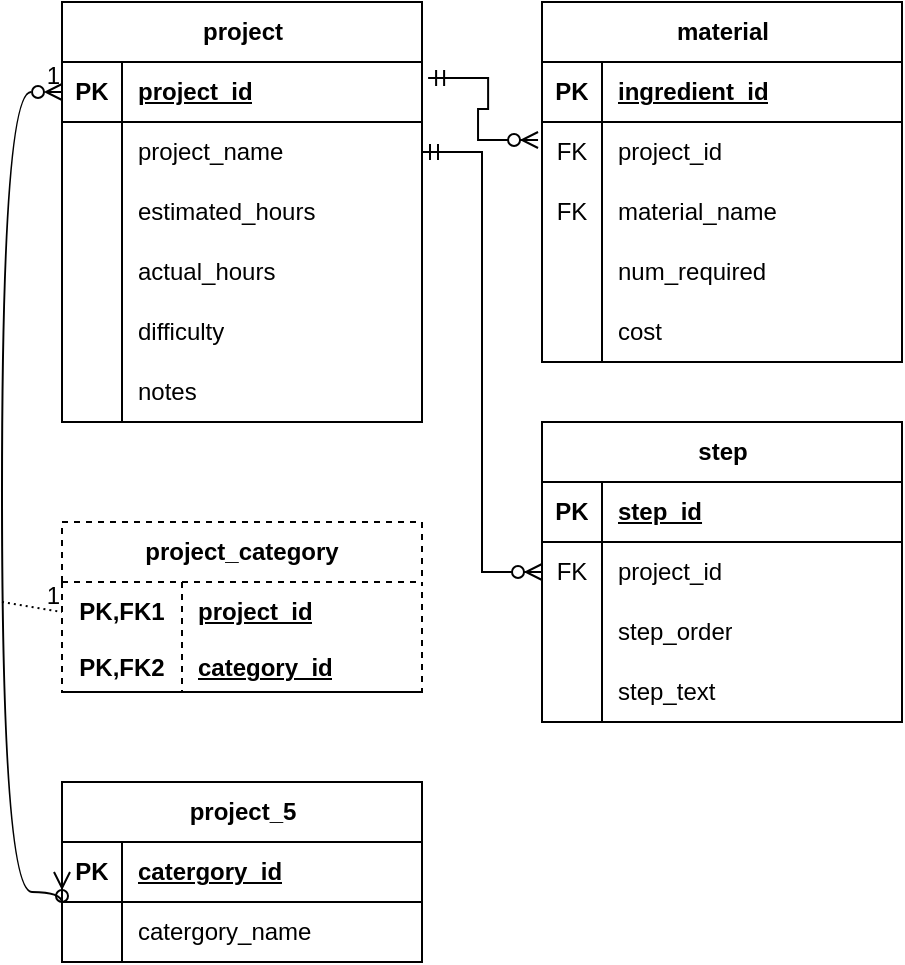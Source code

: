 <mxfile version="22.0.2" type="device">
  <diagram name="Page-1" id="rslgoJLFLrBEzZCDZkSf">
    <mxGraphModel dx="858" dy="650" grid="1" gridSize="10" guides="1" tooltips="1" connect="1" arrows="1" fold="1" page="1" pageScale="1" pageWidth="850" pageHeight="1100" math="0" shadow="0">
      <root>
        <mxCell id="0" />
        <mxCell id="1" parent="0" />
        <mxCell id="GViQgAt1-kekPMx3nuWz-1" value="project" style="shape=table;startSize=30;container=1;collapsible=1;childLayout=tableLayout;fixedRows=1;rowLines=0;fontStyle=1;align=center;resizeLast=1;html=1;" parent="1" vertex="1">
          <mxGeometry x="40" y="100" width="180" height="210" as="geometry" />
        </mxCell>
        <mxCell id="GViQgAt1-kekPMx3nuWz-2" value="" style="shape=tableRow;horizontal=0;startSize=0;swimlaneHead=0;swimlaneBody=0;fillColor=none;collapsible=0;dropTarget=0;points=[[0,0.5],[1,0.5]];portConstraint=eastwest;top=0;left=0;right=0;bottom=1;" parent="GViQgAt1-kekPMx3nuWz-1" vertex="1">
          <mxGeometry y="30" width="180" height="30" as="geometry" />
        </mxCell>
        <mxCell id="GViQgAt1-kekPMx3nuWz-3" value="PK" style="shape=partialRectangle;connectable=0;fillColor=none;top=0;left=0;bottom=0;right=0;fontStyle=1;overflow=hidden;whiteSpace=wrap;html=1;" parent="GViQgAt1-kekPMx3nuWz-2" vertex="1">
          <mxGeometry width="30" height="30" as="geometry">
            <mxRectangle width="30" height="30" as="alternateBounds" />
          </mxGeometry>
        </mxCell>
        <mxCell id="GViQgAt1-kekPMx3nuWz-4" value="project_id" style="shape=partialRectangle;connectable=0;fillColor=none;top=0;left=0;bottom=0;right=0;align=left;spacingLeft=6;fontStyle=5;overflow=hidden;whiteSpace=wrap;html=1;" parent="GViQgAt1-kekPMx3nuWz-2" vertex="1">
          <mxGeometry x="30" width="150" height="30" as="geometry">
            <mxRectangle width="150" height="30" as="alternateBounds" />
          </mxGeometry>
        </mxCell>
        <mxCell id="GViQgAt1-kekPMx3nuWz-5" value="" style="shape=tableRow;horizontal=0;startSize=0;swimlaneHead=0;swimlaneBody=0;fillColor=none;collapsible=0;dropTarget=0;points=[[0,0.5],[1,0.5]];portConstraint=eastwest;top=0;left=0;right=0;bottom=0;" parent="GViQgAt1-kekPMx3nuWz-1" vertex="1">
          <mxGeometry y="60" width="180" height="30" as="geometry" />
        </mxCell>
        <mxCell id="GViQgAt1-kekPMx3nuWz-6" value="" style="shape=partialRectangle;connectable=0;fillColor=none;top=0;left=0;bottom=0;right=0;editable=1;overflow=hidden;whiteSpace=wrap;html=1;" parent="GViQgAt1-kekPMx3nuWz-5" vertex="1">
          <mxGeometry width="30" height="30" as="geometry">
            <mxRectangle width="30" height="30" as="alternateBounds" />
          </mxGeometry>
        </mxCell>
        <mxCell id="GViQgAt1-kekPMx3nuWz-7" value="project_name" style="shape=partialRectangle;connectable=0;fillColor=none;top=0;left=0;bottom=0;right=0;align=left;spacingLeft=6;overflow=hidden;whiteSpace=wrap;html=1;" parent="GViQgAt1-kekPMx3nuWz-5" vertex="1">
          <mxGeometry x="30" width="150" height="30" as="geometry">
            <mxRectangle width="150" height="30" as="alternateBounds" />
          </mxGeometry>
        </mxCell>
        <mxCell id="GViQgAt1-kekPMx3nuWz-8" value="" style="shape=tableRow;horizontal=0;startSize=0;swimlaneHead=0;swimlaneBody=0;fillColor=none;collapsible=0;dropTarget=0;points=[[0,0.5],[1,0.5]];portConstraint=eastwest;top=0;left=0;right=0;bottom=0;" parent="GViQgAt1-kekPMx3nuWz-1" vertex="1">
          <mxGeometry y="90" width="180" height="30" as="geometry" />
        </mxCell>
        <mxCell id="GViQgAt1-kekPMx3nuWz-9" value="" style="shape=partialRectangle;connectable=0;fillColor=none;top=0;left=0;bottom=0;right=0;editable=1;overflow=hidden;whiteSpace=wrap;html=1;" parent="GViQgAt1-kekPMx3nuWz-8" vertex="1">
          <mxGeometry width="30" height="30" as="geometry">
            <mxRectangle width="30" height="30" as="alternateBounds" />
          </mxGeometry>
        </mxCell>
        <mxCell id="GViQgAt1-kekPMx3nuWz-10" value="estimated_hours" style="shape=partialRectangle;connectable=0;fillColor=none;top=0;left=0;bottom=0;right=0;align=left;spacingLeft=6;overflow=hidden;whiteSpace=wrap;html=1;" parent="GViQgAt1-kekPMx3nuWz-8" vertex="1">
          <mxGeometry x="30" width="150" height="30" as="geometry">
            <mxRectangle width="150" height="30" as="alternateBounds" />
          </mxGeometry>
        </mxCell>
        <mxCell id="GViQgAt1-kekPMx3nuWz-11" value="" style="shape=tableRow;horizontal=0;startSize=0;swimlaneHead=0;swimlaneBody=0;fillColor=none;collapsible=0;dropTarget=0;points=[[0,0.5],[1,0.5]];portConstraint=eastwest;top=0;left=0;right=0;bottom=0;" parent="GViQgAt1-kekPMx3nuWz-1" vertex="1">
          <mxGeometry y="120" width="180" height="30" as="geometry" />
        </mxCell>
        <mxCell id="GViQgAt1-kekPMx3nuWz-12" value="" style="shape=partialRectangle;connectable=0;fillColor=none;top=0;left=0;bottom=0;right=0;editable=1;overflow=hidden;whiteSpace=wrap;html=1;" parent="GViQgAt1-kekPMx3nuWz-11" vertex="1">
          <mxGeometry width="30" height="30" as="geometry">
            <mxRectangle width="30" height="30" as="alternateBounds" />
          </mxGeometry>
        </mxCell>
        <mxCell id="GViQgAt1-kekPMx3nuWz-13" value="actual_hours" style="shape=partialRectangle;connectable=0;fillColor=none;top=0;left=0;bottom=0;right=0;align=left;spacingLeft=6;overflow=hidden;whiteSpace=wrap;html=1;" parent="GViQgAt1-kekPMx3nuWz-11" vertex="1">
          <mxGeometry x="30" width="150" height="30" as="geometry">
            <mxRectangle width="150" height="30" as="alternateBounds" />
          </mxGeometry>
        </mxCell>
        <mxCell id="GViQgAt1-kekPMx3nuWz-14" style="shape=tableRow;horizontal=0;startSize=0;swimlaneHead=0;swimlaneBody=0;fillColor=none;collapsible=0;dropTarget=0;points=[[0,0.5],[1,0.5]];portConstraint=eastwest;top=0;left=0;right=0;bottom=0;" parent="GViQgAt1-kekPMx3nuWz-1" vertex="1">
          <mxGeometry y="150" width="180" height="30" as="geometry" />
        </mxCell>
        <mxCell id="GViQgAt1-kekPMx3nuWz-15" style="shape=partialRectangle;connectable=0;fillColor=none;top=0;left=0;bottom=0;right=0;editable=1;overflow=hidden;whiteSpace=wrap;html=1;" parent="GViQgAt1-kekPMx3nuWz-14" vertex="1">
          <mxGeometry width="30" height="30" as="geometry">
            <mxRectangle width="30" height="30" as="alternateBounds" />
          </mxGeometry>
        </mxCell>
        <mxCell id="GViQgAt1-kekPMx3nuWz-16" value="difficulty" style="shape=partialRectangle;connectable=0;fillColor=none;top=0;left=0;bottom=0;right=0;align=left;spacingLeft=6;overflow=hidden;whiteSpace=wrap;html=1;" parent="GViQgAt1-kekPMx3nuWz-14" vertex="1">
          <mxGeometry x="30" width="150" height="30" as="geometry">
            <mxRectangle width="150" height="30" as="alternateBounds" />
          </mxGeometry>
        </mxCell>
        <mxCell id="GViQgAt1-kekPMx3nuWz-17" style="shape=tableRow;horizontal=0;startSize=0;swimlaneHead=0;swimlaneBody=0;fillColor=none;collapsible=0;dropTarget=0;points=[[0,0.5],[1,0.5]];portConstraint=eastwest;top=0;left=0;right=0;bottom=0;" parent="GViQgAt1-kekPMx3nuWz-1" vertex="1">
          <mxGeometry y="180" width="180" height="30" as="geometry" />
        </mxCell>
        <mxCell id="GViQgAt1-kekPMx3nuWz-18" style="shape=partialRectangle;connectable=0;fillColor=none;top=0;left=0;bottom=0;right=0;editable=1;overflow=hidden;whiteSpace=wrap;html=1;" parent="GViQgAt1-kekPMx3nuWz-17" vertex="1">
          <mxGeometry width="30" height="30" as="geometry">
            <mxRectangle width="30" height="30" as="alternateBounds" />
          </mxGeometry>
        </mxCell>
        <mxCell id="GViQgAt1-kekPMx3nuWz-19" value="notes" style="shape=partialRectangle;connectable=0;fillColor=none;top=0;left=0;bottom=0;right=0;align=left;spacingLeft=6;overflow=hidden;whiteSpace=wrap;html=1;" parent="GViQgAt1-kekPMx3nuWz-17" vertex="1">
          <mxGeometry x="30" width="150" height="30" as="geometry">
            <mxRectangle width="150" height="30" as="alternateBounds" />
          </mxGeometry>
        </mxCell>
        <mxCell id="GViQgAt1-kekPMx3nuWz-23" value="material" style="shape=table;startSize=30;container=1;collapsible=1;childLayout=tableLayout;fixedRows=1;rowLines=0;fontStyle=1;align=center;resizeLast=1;html=1;" parent="1" vertex="1">
          <mxGeometry x="280" y="100" width="180" height="180" as="geometry" />
        </mxCell>
        <mxCell id="GViQgAt1-kekPMx3nuWz-24" value="" style="shape=tableRow;horizontal=0;startSize=0;swimlaneHead=0;swimlaneBody=0;fillColor=none;collapsible=0;dropTarget=0;points=[[0,0.5],[1,0.5]];portConstraint=eastwest;top=0;left=0;right=0;bottom=1;" parent="GViQgAt1-kekPMx3nuWz-23" vertex="1">
          <mxGeometry y="30" width="180" height="30" as="geometry" />
        </mxCell>
        <mxCell id="GViQgAt1-kekPMx3nuWz-25" value="PK" style="shape=partialRectangle;connectable=0;fillColor=none;top=0;left=0;bottom=0;right=0;fontStyle=1;overflow=hidden;whiteSpace=wrap;html=1;" parent="GViQgAt1-kekPMx3nuWz-24" vertex="1">
          <mxGeometry width="30" height="30" as="geometry">
            <mxRectangle width="30" height="30" as="alternateBounds" />
          </mxGeometry>
        </mxCell>
        <mxCell id="GViQgAt1-kekPMx3nuWz-26" value="ingredient_id" style="shape=partialRectangle;connectable=0;fillColor=none;top=0;left=0;bottom=0;right=0;align=left;spacingLeft=6;fontStyle=5;overflow=hidden;whiteSpace=wrap;html=1;" parent="GViQgAt1-kekPMx3nuWz-24" vertex="1">
          <mxGeometry x="30" width="150" height="30" as="geometry">
            <mxRectangle width="150" height="30" as="alternateBounds" />
          </mxGeometry>
        </mxCell>
        <mxCell id="GViQgAt1-kekPMx3nuWz-27" value="" style="shape=tableRow;horizontal=0;startSize=0;swimlaneHead=0;swimlaneBody=0;fillColor=none;collapsible=0;dropTarget=0;points=[[0,0.5],[1,0.5]];portConstraint=eastwest;top=0;left=0;right=0;bottom=0;" parent="GViQgAt1-kekPMx3nuWz-23" vertex="1">
          <mxGeometry y="60" width="180" height="30" as="geometry" />
        </mxCell>
        <mxCell id="GViQgAt1-kekPMx3nuWz-28" value="FK" style="shape=partialRectangle;connectable=0;fillColor=none;top=0;left=0;bottom=0;right=0;editable=1;overflow=hidden;whiteSpace=wrap;html=1;" parent="GViQgAt1-kekPMx3nuWz-27" vertex="1">
          <mxGeometry width="30" height="30" as="geometry">
            <mxRectangle width="30" height="30" as="alternateBounds" />
          </mxGeometry>
        </mxCell>
        <mxCell id="GViQgAt1-kekPMx3nuWz-29" value="project_id" style="shape=partialRectangle;connectable=0;fillColor=none;top=0;left=0;bottom=0;right=0;align=left;spacingLeft=6;overflow=hidden;whiteSpace=wrap;html=1;" parent="GViQgAt1-kekPMx3nuWz-27" vertex="1">
          <mxGeometry x="30" width="150" height="30" as="geometry">
            <mxRectangle width="150" height="30" as="alternateBounds" />
          </mxGeometry>
        </mxCell>
        <mxCell id="GViQgAt1-kekPMx3nuWz-151" value="" style="shape=tableRow;horizontal=0;startSize=0;swimlaneHead=0;swimlaneBody=0;fillColor=none;collapsible=0;dropTarget=0;points=[[0,0.5],[1,0.5]];portConstraint=eastwest;top=0;left=0;right=0;bottom=0;" parent="GViQgAt1-kekPMx3nuWz-23" vertex="1">
          <mxGeometry y="90" width="180" height="30" as="geometry" />
        </mxCell>
        <mxCell id="GViQgAt1-kekPMx3nuWz-152" value="FK" style="shape=partialRectangle;connectable=0;fillColor=none;top=0;left=0;bottom=0;right=0;editable=1;overflow=hidden;whiteSpace=wrap;html=1;" parent="GViQgAt1-kekPMx3nuWz-151" vertex="1">
          <mxGeometry width="30" height="30" as="geometry">
            <mxRectangle width="30" height="30" as="alternateBounds" />
          </mxGeometry>
        </mxCell>
        <mxCell id="GViQgAt1-kekPMx3nuWz-153" value="material_name" style="shape=partialRectangle;connectable=0;fillColor=none;top=0;left=0;bottom=0;right=0;align=left;spacingLeft=6;overflow=hidden;whiteSpace=wrap;html=1;" parent="GViQgAt1-kekPMx3nuWz-151" vertex="1">
          <mxGeometry x="30" width="150" height="30" as="geometry">
            <mxRectangle width="150" height="30" as="alternateBounds" />
          </mxGeometry>
        </mxCell>
        <mxCell id="GViQgAt1-kekPMx3nuWz-30" value="" style="shape=tableRow;horizontal=0;startSize=0;swimlaneHead=0;swimlaneBody=0;fillColor=none;collapsible=0;dropTarget=0;points=[[0,0.5],[1,0.5]];portConstraint=eastwest;top=0;left=0;right=0;bottom=0;" parent="GViQgAt1-kekPMx3nuWz-23" vertex="1">
          <mxGeometry y="120" width="180" height="30" as="geometry" />
        </mxCell>
        <mxCell id="GViQgAt1-kekPMx3nuWz-31" value="" style="shape=partialRectangle;connectable=0;fillColor=none;top=0;left=0;bottom=0;right=0;editable=1;overflow=hidden;whiteSpace=wrap;html=1;" parent="GViQgAt1-kekPMx3nuWz-30" vertex="1">
          <mxGeometry width="30" height="30" as="geometry">
            <mxRectangle width="30" height="30" as="alternateBounds" />
          </mxGeometry>
        </mxCell>
        <mxCell id="GViQgAt1-kekPMx3nuWz-32" value="num_required" style="shape=partialRectangle;connectable=0;fillColor=none;top=0;left=0;bottom=0;right=0;align=left;spacingLeft=6;overflow=hidden;whiteSpace=wrap;html=1;" parent="GViQgAt1-kekPMx3nuWz-30" vertex="1">
          <mxGeometry x="30" width="150" height="30" as="geometry">
            <mxRectangle width="150" height="30" as="alternateBounds" />
          </mxGeometry>
        </mxCell>
        <mxCell id="GViQgAt1-kekPMx3nuWz-45" style="shape=tableRow;horizontal=0;startSize=0;swimlaneHead=0;swimlaneBody=0;fillColor=none;collapsible=0;dropTarget=0;points=[[0,0.5],[1,0.5]];portConstraint=eastwest;top=0;left=0;right=0;bottom=0;" parent="GViQgAt1-kekPMx3nuWz-23" vertex="1">
          <mxGeometry y="150" width="180" height="30" as="geometry" />
        </mxCell>
        <mxCell id="GViQgAt1-kekPMx3nuWz-46" style="shape=partialRectangle;connectable=0;fillColor=none;top=0;left=0;bottom=0;right=0;editable=1;overflow=hidden;whiteSpace=wrap;html=1;" parent="GViQgAt1-kekPMx3nuWz-45" vertex="1">
          <mxGeometry width="30" height="30" as="geometry">
            <mxRectangle width="30" height="30" as="alternateBounds" />
          </mxGeometry>
        </mxCell>
        <mxCell id="GViQgAt1-kekPMx3nuWz-47" value="cost" style="shape=partialRectangle;connectable=0;fillColor=none;top=0;left=0;bottom=0;right=0;align=left;spacingLeft=6;overflow=hidden;whiteSpace=wrap;html=1;" parent="GViQgAt1-kekPMx3nuWz-45" vertex="1">
          <mxGeometry x="30" width="150" height="30" as="geometry">
            <mxRectangle width="150" height="30" as="alternateBounds" />
          </mxGeometry>
        </mxCell>
        <mxCell id="GViQgAt1-kekPMx3nuWz-61" value="step" style="shape=table;startSize=30;container=1;collapsible=1;childLayout=tableLayout;fixedRows=1;rowLines=0;fontStyle=1;align=center;resizeLast=1;html=1;" parent="1" vertex="1">
          <mxGeometry x="280" y="310" width="180" height="150" as="geometry" />
        </mxCell>
        <mxCell id="GViQgAt1-kekPMx3nuWz-62" value="" style="shape=tableRow;horizontal=0;startSize=0;swimlaneHead=0;swimlaneBody=0;fillColor=none;collapsible=0;dropTarget=0;points=[[0,0.5],[1,0.5]];portConstraint=eastwest;top=0;left=0;right=0;bottom=1;" parent="GViQgAt1-kekPMx3nuWz-61" vertex="1">
          <mxGeometry y="30" width="180" height="30" as="geometry" />
        </mxCell>
        <mxCell id="GViQgAt1-kekPMx3nuWz-63" value="PK" style="shape=partialRectangle;connectable=0;fillColor=none;top=0;left=0;bottom=0;right=0;fontStyle=1;overflow=hidden;whiteSpace=wrap;html=1;" parent="GViQgAt1-kekPMx3nuWz-62" vertex="1">
          <mxGeometry width="30" height="30" as="geometry">
            <mxRectangle width="30" height="30" as="alternateBounds" />
          </mxGeometry>
        </mxCell>
        <mxCell id="GViQgAt1-kekPMx3nuWz-64" value="step_id&lt;span style=&quot;white-space: pre;&quot;&gt;&#x9;&lt;/span&gt;&lt;br&gt;" style="shape=partialRectangle;connectable=0;fillColor=none;top=0;left=0;bottom=0;right=0;align=left;spacingLeft=6;fontStyle=5;overflow=hidden;whiteSpace=wrap;html=1;" parent="GViQgAt1-kekPMx3nuWz-62" vertex="1">
          <mxGeometry x="30" width="150" height="30" as="geometry">
            <mxRectangle width="150" height="30" as="alternateBounds" />
          </mxGeometry>
        </mxCell>
        <mxCell id="GViQgAt1-kekPMx3nuWz-65" value="" style="shape=tableRow;horizontal=0;startSize=0;swimlaneHead=0;swimlaneBody=0;fillColor=none;collapsible=0;dropTarget=0;points=[[0,0.5],[1,0.5]];portConstraint=eastwest;top=0;left=0;right=0;bottom=0;" parent="GViQgAt1-kekPMx3nuWz-61" vertex="1">
          <mxGeometry y="60" width="180" height="30" as="geometry" />
        </mxCell>
        <mxCell id="GViQgAt1-kekPMx3nuWz-66" value="FK" style="shape=partialRectangle;connectable=0;fillColor=none;top=0;left=0;bottom=0;right=0;editable=1;overflow=hidden;whiteSpace=wrap;html=1;" parent="GViQgAt1-kekPMx3nuWz-65" vertex="1">
          <mxGeometry width="30" height="30" as="geometry">
            <mxRectangle width="30" height="30" as="alternateBounds" />
          </mxGeometry>
        </mxCell>
        <mxCell id="GViQgAt1-kekPMx3nuWz-67" value="project_id" style="shape=partialRectangle;connectable=0;fillColor=none;top=0;left=0;bottom=0;right=0;align=left;spacingLeft=6;overflow=hidden;whiteSpace=wrap;html=1;" parent="GViQgAt1-kekPMx3nuWz-65" vertex="1">
          <mxGeometry x="30" width="150" height="30" as="geometry">
            <mxRectangle width="150" height="30" as="alternateBounds" />
          </mxGeometry>
        </mxCell>
        <mxCell id="GViQgAt1-kekPMx3nuWz-68" value="" style="shape=tableRow;horizontal=0;startSize=0;swimlaneHead=0;swimlaneBody=0;fillColor=none;collapsible=0;dropTarget=0;points=[[0,0.5],[1,0.5]];portConstraint=eastwest;top=0;left=0;right=0;bottom=0;" parent="GViQgAt1-kekPMx3nuWz-61" vertex="1">
          <mxGeometry y="90" width="180" height="30" as="geometry" />
        </mxCell>
        <mxCell id="GViQgAt1-kekPMx3nuWz-69" value="" style="shape=partialRectangle;connectable=0;fillColor=none;top=0;left=0;bottom=0;right=0;editable=1;overflow=hidden;whiteSpace=wrap;html=1;" parent="GViQgAt1-kekPMx3nuWz-68" vertex="1">
          <mxGeometry width="30" height="30" as="geometry">
            <mxRectangle width="30" height="30" as="alternateBounds" />
          </mxGeometry>
        </mxCell>
        <mxCell id="GViQgAt1-kekPMx3nuWz-70" value="step_order" style="shape=partialRectangle;connectable=0;fillColor=none;top=0;left=0;bottom=0;right=0;align=left;spacingLeft=6;overflow=hidden;whiteSpace=wrap;html=1;" parent="GViQgAt1-kekPMx3nuWz-68" vertex="1">
          <mxGeometry x="30" width="150" height="30" as="geometry">
            <mxRectangle width="150" height="30" as="alternateBounds" />
          </mxGeometry>
        </mxCell>
        <mxCell id="GViQgAt1-kekPMx3nuWz-71" value="" style="shape=tableRow;horizontal=0;startSize=0;swimlaneHead=0;swimlaneBody=0;fillColor=none;collapsible=0;dropTarget=0;points=[[0,0.5],[1,0.5]];portConstraint=eastwest;top=0;left=0;right=0;bottom=0;" parent="GViQgAt1-kekPMx3nuWz-61" vertex="1">
          <mxGeometry y="120" width="180" height="30" as="geometry" />
        </mxCell>
        <mxCell id="GViQgAt1-kekPMx3nuWz-72" value="" style="shape=partialRectangle;connectable=0;fillColor=none;top=0;left=0;bottom=0;right=0;editable=1;overflow=hidden;whiteSpace=wrap;html=1;" parent="GViQgAt1-kekPMx3nuWz-71" vertex="1">
          <mxGeometry width="30" height="30" as="geometry">
            <mxRectangle width="30" height="30" as="alternateBounds" />
          </mxGeometry>
        </mxCell>
        <mxCell id="GViQgAt1-kekPMx3nuWz-73" value="step_text" style="shape=partialRectangle;connectable=0;fillColor=none;top=0;left=0;bottom=0;right=0;align=left;spacingLeft=6;overflow=hidden;whiteSpace=wrap;html=1;" parent="GViQgAt1-kekPMx3nuWz-71" vertex="1">
          <mxGeometry x="30" width="150" height="30" as="geometry">
            <mxRectangle width="150" height="30" as="alternateBounds" />
          </mxGeometry>
        </mxCell>
        <mxCell id="GViQgAt1-kekPMx3nuWz-74" value="project_5" style="shape=table;startSize=30;container=1;collapsible=1;childLayout=tableLayout;fixedRows=1;rowLines=0;fontStyle=1;align=center;resizeLast=1;html=1;" parent="1" vertex="1">
          <mxGeometry x="40" y="490" width="180" height="90" as="geometry" />
        </mxCell>
        <mxCell id="GViQgAt1-kekPMx3nuWz-75" value="" style="shape=tableRow;horizontal=0;startSize=0;swimlaneHead=0;swimlaneBody=0;fillColor=none;collapsible=0;dropTarget=0;points=[[0,0.5],[1,0.5]];portConstraint=eastwest;top=0;left=0;right=0;bottom=1;" parent="GViQgAt1-kekPMx3nuWz-74" vertex="1">
          <mxGeometry y="30" width="180" height="30" as="geometry" />
        </mxCell>
        <mxCell id="GViQgAt1-kekPMx3nuWz-76" value="PK" style="shape=partialRectangle;connectable=0;fillColor=none;top=0;left=0;bottom=0;right=0;fontStyle=1;overflow=hidden;whiteSpace=wrap;html=1;" parent="GViQgAt1-kekPMx3nuWz-75" vertex="1">
          <mxGeometry width="30" height="30" as="geometry">
            <mxRectangle width="30" height="30" as="alternateBounds" />
          </mxGeometry>
        </mxCell>
        <mxCell id="GViQgAt1-kekPMx3nuWz-77" value="catergory_id" style="shape=partialRectangle;connectable=0;fillColor=none;top=0;left=0;bottom=0;right=0;align=left;spacingLeft=6;fontStyle=5;overflow=hidden;whiteSpace=wrap;html=1;" parent="GViQgAt1-kekPMx3nuWz-75" vertex="1">
          <mxGeometry x="30" width="150" height="30" as="geometry">
            <mxRectangle width="150" height="30" as="alternateBounds" />
          </mxGeometry>
        </mxCell>
        <mxCell id="GViQgAt1-kekPMx3nuWz-78" value="" style="shape=tableRow;horizontal=0;startSize=0;swimlaneHead=0;swimlaneBody=0;fillColor=none;collapsible=0;dropTarget=0;points=[[0,0.5],[1,0.5]];portConstraint=eastwest;top=0;left=0;right=0;bottom=0;" parent="GViQgAt1-kekPMx3nuWz-74" vertex="1">
          <mxGeometry y="60" width="180" height="30" as="geometry" />
        </mxCell>
        <mxCell id="GViQgAt1-kekPMx3nuWz-79" value="" style="shape=partialRectangle;connectable=0;fillColor=none;top=0;left=0;bottom=0;right=0;editable=1;overflow=hidden;whiteSpace=wrap;html=1;" parent="GViQgAt1-kekPMx3nuWz-78" vertex="1">
          <mxGeometry width="30" height="30" as="geometry">
            <mxRectangle width="30" height="30" as="alternateBounds" />
          </mxGeometry>
        </mxCell>
        <mxCell id="GViQgAt1-kekPMx3nuWz-80" value="catergory_name" style="shape=partialRectangle;connectable=0;fillColor=none;top=0;left=0;bottom=0;right=0;align=left;spacingLeft=6;overflow=hidden;whiteSpace=wrap;html=1;" parent="GViQgAt1-kekPMx3nuWz-78" vertex="1">
          <mxGeometry x="30" width="150" height="30" as="geometry">
            <mxRectangle width="150" height="30" as="alternateBounds" />
          </mxGeometry>
        </mxCell>
        <mxCell id="GViQgAt1-kekPMx3nuWz-100" value="project_category" style="shape=table;startSize=30;container=1;collapsible=1;childLayout=tableLayout;fixedRows=1;rowLines=0;fontStyle=1;align=center;resizeLast=1;html=1;whiteSpace=wrap;dashed=1;" parent="1" vertex="1">
          <mxGeometry x="40" y="360" width="180" height="85" as="geometry" />
        </mxCell>
        <mxCell id="GViQgAt1-kekPMx3nuWz-101" value="" style="shape=tableRow;horizontal=0;startSize=0;swimlaneHead=0;swimlaneBody=0;fillColor=none;collapsible=0;dropTarget=0;points=[[0,0.5],[1,0.5]];portConstraint=eastwest;top=0;left=0;right=0;bottom=0;html=1;" parent="GViQgAt1-kekPMx3nuWz-100" vertex="1">
          <mxGeometry y="30" width="180" height="30" as="geometry" />
        </mxCell>
        <mxCell id="GViQgAt1-kekPMx3nuWz-102" value="PK,FK1" style="shape=partialRectangle;connectable=0;fillColor=none;top=0;left=0;bottom=0;right=0;fontStyle=1;overflow=hidden;html=1;whiteSpace=wrap;" parent="GViQgAt1-kekPMx3nuWz-101" vertex="1">
          <mxGeometry width="60" height="30" as="geometry">
            <mxRectangle width="60" height="30" as="alternateBounds" />
          </mxGeometry>
        </mxCell>
        <mxCell id="GViQgAt1-kekPMx3nuWz-103" value="project_id" style="shape=partialRectangle;connectable=0;fillColor=none;top=0;left=0;bottom=0;right=0;align=left;spacingLeft=6;fontStyle=5;overflow=hidden;html=1;whiteSpace=wrap;" parent="GViQgAt1-kekPMx3nuWz-101" vertex="1">
          <mxGeometry x="60" width="120" height="30" as="geometry">
            <mxRectangle width="120" height="30" as="alternateBounds" />
          </mxGeometry>
        </mxCell>
        <mxCell id="GViQgAt1-kekPMx3nuWz-104" value="" style="shape=tableRow;horizontal=0;startSize=0;swimlaneHead=0;swimlaneBody=0;fillColor=none;collapsible=0;dropTarget=0;points=[[0,0.5],[1,0.5]];portConstraint=eastwest;top=0;left=0;right=0;bottom=1;html=1;" parent="GViQgAt1-kekPMx3nuWz-100" vertex="1">
          <mxGeometry y="60" width="180" height="25" as="geometry" />
        </mxCell>
        <mxCell id="GViQgAt1-kekPMx3nuWz-105" value="PK,FK2" style="shape=partialRectangle;connectable=0;fillColor=none;top=0;left=0;bottom=0;right=0;fontStyle=1;overflow=hidden;html=1;whiteSpace=wrap;" parent="GViQgAt1-kekPMx3nuWz-104" vertex="1">
          <mxGeometry width="60" height="25" as="geometry">
            <mxRectangle width="60" height="25" as="alternateBounds" />
          </mxGeometry>
        </mxCell>
        <mxCell id="GViQgAt1-kekPMx3nuWz-106" value="category_id" style="shape=partialRectangle;connectable=0;fillColor=none;top=0;left=0;bottom=0;right=0;align=left;spacingLeft=6;fontStyle=5;overflow=hidden;html=1;whiteSpace=wrap;" parent="GViQgAt1-kekPMx3nuWz-104" vertex="1">
          <mxGeometry x="60" width="120" height="25" as="geometry">
            <mxRectangle width="120" height="25" as="alternateBounds" />
          </mxGeometry>
        </mxCell>
        <mxCell id="GViQgAt1-kekPMx3nuWz-115" value="" style="endArrow=ERzeroToMany;html=1;rounded=0;entryX=0;entryY=0.5;entryDx=0;entryDy=0;exitX=0;exitY=0.5;exitDx=0;exitDy=0;edgeStyle=orthogonalEdgeStyle;curved=1;startArrow=ERzeroToMany;startFill=0;endFill=0;" parent="1" source="GViQgAt1-kekPMx3nuWz-75" target="GViQgAt1-kekPMx3nuWz-2" edge="1">
          <mxGeometry relative="1" as="geometry">
            <mxPoint x="360" y="330" as="sourcePoint" />
            <mxPoint x="520" y="330" as="targetPoint" />
            <Array as="points">
              <mxPoint x="10" y="545" />
              <mxPoint x="10" y="145" />
            </Array>
          </mxGeometry>
        </mxCell>
        <mxCell id="GViQgAt1-kekPMx3nuWz-116" value="1" style="resizable=0;html=1;whiteSpace=wrap;align=right;verticalAlign=bottom;" parent="GViQgAt1-kekPMx3nuWz-115" connectable="0" vertex="1">
          <mxGeometry x="1" relative="1" as="geometry" />
        </mxCell>
        <mxCell id="GViQgAt1-kekPMx3nuWz-135" value="" style="endArrow=none;html=1;rounded=0;dashed=1;dashPattern=1 2;entryX=0;entryY=0.5;entryDx=0;entryDy=0;" parent="1" target="GViQgAt1-kekPMx3nuWz-101" edge="1">
          <mxGeometry relative="1" as="geometry">
            <mxPoint x="10" y="400" as="sourcePoint" />
            <mxPoint x="730" y="360" as="targetPoint" />
          </mxGeometry>
        </mxCell>
        <mxCell id="GViQgAt1-kekPMx3nuWz-136" value="1" style="resizable=0;html=1;whiteSpace=wrap;align=right;verticalAlign=bottom;" parent="GViQgAt1-kekPMx3nuWz-135" connectable="0" vertex="1">
          <mxGeometry x="1" relative="1" as="geometry" />
        </mxCell>
        <mxCell id="GViQgAt1-kekPMx3nuWz-154" value="" style="edgeStyle=entityRelationEdgeStyle;fontSize=12;html=1;endArrow=ERzeroToMany;endFill=1;startArrow=ERmandOne;rounded=0;entryX=0;entryY=0.5;entryDx=0;entryDy=0;startFill=0;" parent="1" source="GViQgAt1-kekPMx3nuWz-5" target="GViQgAt1-kekPMx3nuWz-65" edge="1">
          <mxGeometry width="100" height="100" relative="1" as="geometry">
            <mxPoint x="390" y="460" as="sourcePoint" />
            <mxPoint x="490" y="360" as="targetPoint" />
            <Array as="points">
              <mxPoint x="240" y="280" />
            </Array>
          </mxGeometry>
        </mxCell>
        <mxCell id="GViQgAt1-kekPMx3nuWz-156" value="" style="edgeStyle=entityRelationEdgeStyle;fontSize=12;html=1;endArrow=ERzeroToMany;endFill=1;startArrow=ERmandOne;rounded=0;exitX=1.017;exitY=0.267;exitDx=0;exitDy=0;exitPerimeter=0;startFill=0;entryX=-0.011;entryY=0.3;entryDx=0;entryDy=0;entryPerimeter=0;" parent="1" source="GViQgAt1-kekPMx3nuWz-2" target="GViQgAt1-kekPMx3nuWz-27" edge="1">
          <mxGeometry width="100" height="100" relative="1" as="geometry">
            <mxPoint x="390" y="460" as="sourcePoint" />
            <mxPoint x="290" y="170" as="targetPoint" />
          </mxGeometry>
        </mxCell>
      </root>
    </mxGraphModel>
  </diagram>
</mxfile>
